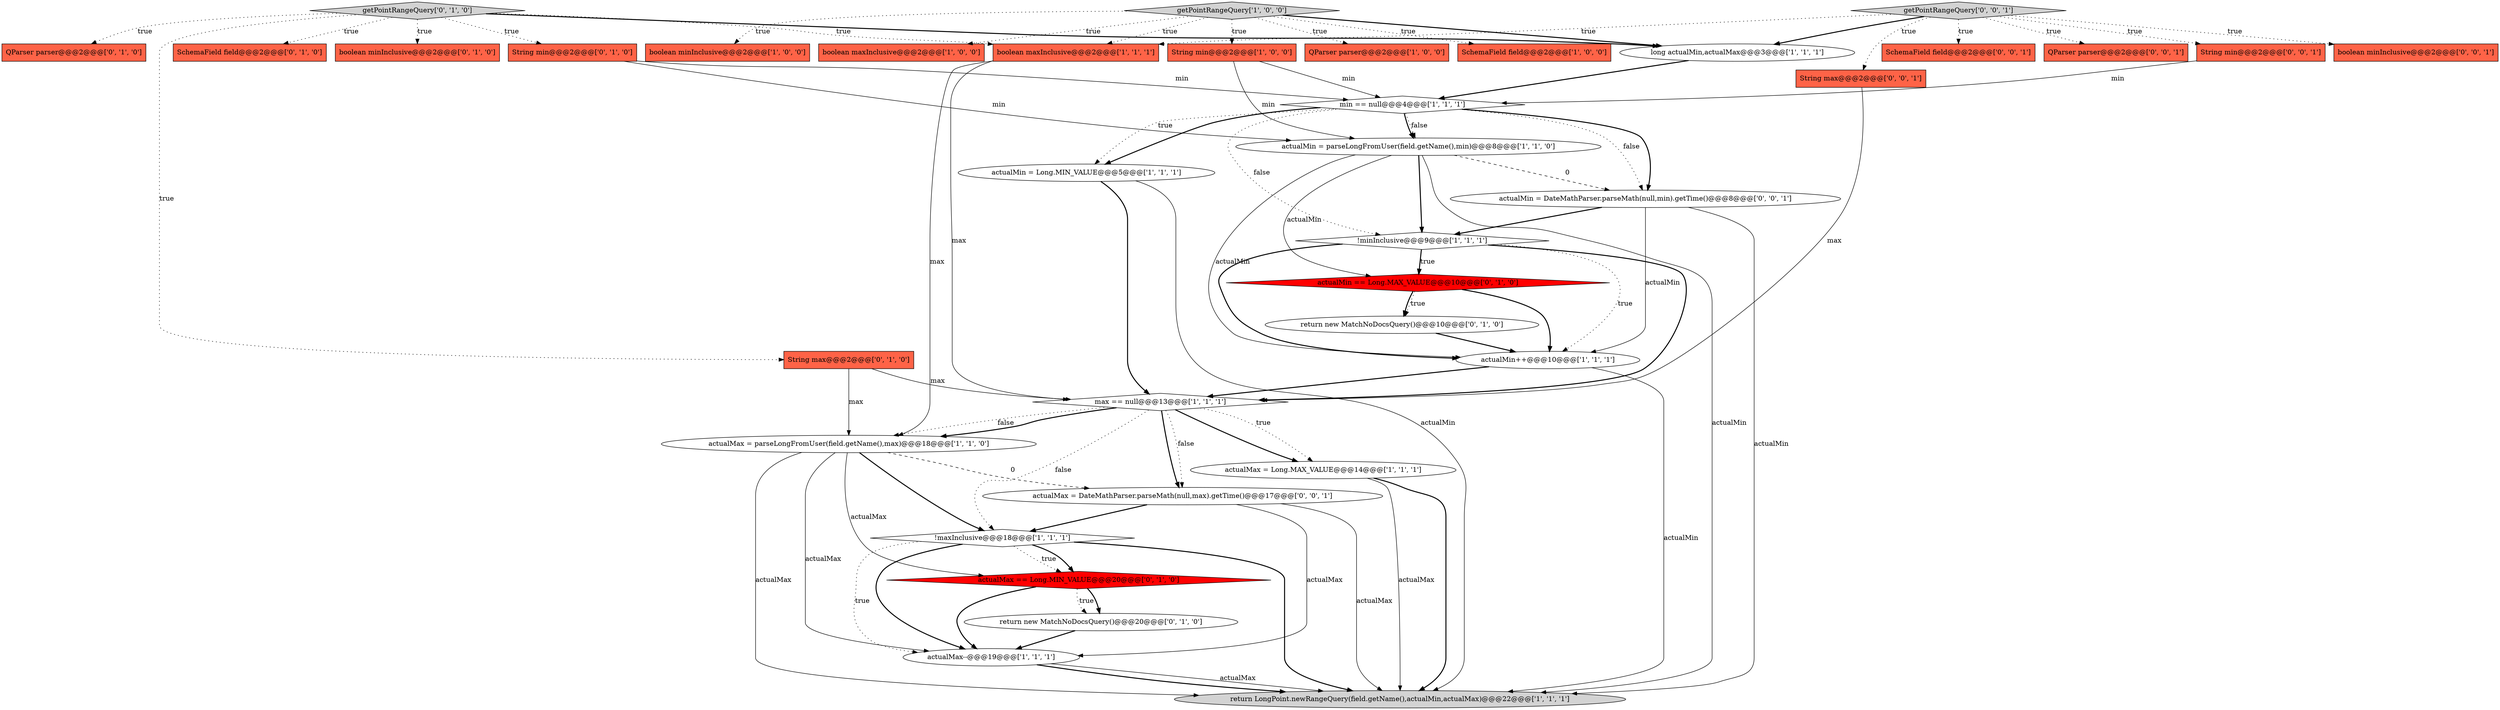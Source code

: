 digraph {
12 [style = filled, label = "actualMin = Long.MIN_VALUE@@@5@@@['1', '1', '1']", fillcolor = white, shape = ellipse image = "AAA0AAABBB1BBB"];
24 [style = filled, label = "getPointRangeQuery['0', '1', '0']", fillcolor = lightgray, shape = diamond image = "AAA0AAABBB2BBB"];
11 [style = filled, label = "min == null@@@4@@@['1', '1', '1']", fillcolor = white, shape = diamond image = "AAA0AAABBB1BBB"];
30 [style = filled, label = "SchemaField field@@@2@@@['0', '0', '1']", fillcolor = tomato, shape = box image = "AAA0AAABBB3BBB"];
20 [style = filled, label = "return new MatchNoDocsQuery()@@@10@@@['0', '1', '0']", fillcolor = white, shape = ellipse image = "AAA0AAABBB2BBB"];
1 [style = filled, label = "boolean minInclusive@@@2@@@['1', '0', '0']", fillcolor = tomato, shape = box image = "AAA0AAABBB1BBB"];
2 [style = filled, label = "boolean maxInclusive@@@2@@@['1', '0', '0']", fillcolor = tomato, shape = box image = "AAA0AAABBB1BBB"];
7 [style = filled, label = "!minInclusive@@@9@@@['1', '1', '1']", fillcolor = white, shape = diamond image = "AAA0AAABBB1BBB"];
32 [style = filled, label = "QParser parser@@@2@@@['0', '0', '1']", fillcolor = tomato, shape = box image = "AAA0AAABBB3BBB"];
19 [style = filled, label = "QParser parser@@@2@@@['0', '1', '0']", fillcolor = tomato, shape = box image = "AAA0AAABBB2BBB"];
15 [style = filled, label = "actualMin++@@@10@@@['1', '1', '1']", fillcolor = white, shape = ellipse image = "AAA0AAABBB1BBB"];
3 [style = filled, label = "actualMin = parseLongFromUser(field.getName(),min)@@@8@@@['1', '1', '0']", fillcolor = white, shape = ellipse image = "AAA0AAABBB1BBB"];
13 [style = filled, label = "max == null@@@13@@@['1', '1', '1']", fillcolor = white, shape = diamond image = "AAA0AAABBB1BBB"];
0 [style = filled, label = "return LongPoint.newRangeQuery(field.getName(),actualMin,actualMax)@@@22@@@['1', '1', '1']", fillcolor = lightgray, shape = ellipse image = "AAA0AAABBB1BBB"];
14 [style = filled, label = "actualMax--@@@19@@@['1', '1', '1']", fillcolor = white, shape = ellipse image = "AAA0AAABBB1BBB"];
21 [style = filled, label = "String min@@@2@@@['0', '1', '0']", fillcolor = tomato, shape = box image = "AAA0AAABBB2BBB"];
27 [style = filled, label = "actualMax == Long.MIN_VALUE@@@20@@@['0', '1', '0']", fillcolor = red, shape = diamond image = "AAA1AAABBB2BBB"];
33 [style = filled, label = "String min@@@2@@@['0', '0', '1']", fillcolor = tomato, shape = box image = "AAA0AAABBB3BBB"];
10 [style = filled, label = "getPointRangeQuery['1', '0', '0']", fillcolor = lightgray, shape = diamond image = "AAA0AAABBB1BBB"];
4 [style = filled, label = "String min@@@2@@@['1', '0', '0']", fillcolor = tomato, shape = box image = "AAA0AAABBB1BBB"];
29 [style = filled, label = "getPointRangeQuery['0', '0', '1']", fillcolor = lightgray, shape = diamond image = "AAA0AAABBB3BBB"];
28 [style = filled, label = "actualMin == Long.MAX_VALUE@@@10@@@['0', '1', '0']", fillcolor = red, shape = diamond image = "AAA1AAABBB2BBB"];
31 [style = filled, label = "boolean minInclusive@@@2@@@['0', '0', '1']", fillcolor = tomato, shape = box image = "AAA0AAABBB3BBB"];
34 [style = filled, label = "actualMin = DateMathParser.parseMath(null,min).getTime()@@@8@@@['0', '0', '1']", fillcolor = white, shape = ellipse image = "AAA0AAABBB3BBB"];
25 [style = filled, label = "String max@@@2@@@['0', '1', '0']", fillcolor = tomato, shape = box image = "AAA0AAABBB2BBB"];
5 [style = filled, label = "long actualMin,actualMax@@@3@@@['1', '1', '1']", fillcolor = white, shape = ellipse image = "AAA0AAABBB1BBB"];
35 [style = filled, label = "String max@@@2@@@['0', '0', '1']", fillcolor = tomato, shape = box image = "AAA0AAABBB3BBB"];
26 [style = filled, label = "SchemaField field@@@2@@@['0', '1', '0']", fillcolor = tomato, shape = box image = "AAA0AAABBB2BBB"];
22 [style = filled, label = "boolean minInclusive@@@2@@@['0', '1', '0']", fillcolor = tomato, shape = box image = "AAA0AAABBB2BBB"];
23 [style = filled, label = "return new MatchNoDocsQuery()@@@20@@@['0', '1', '0']", fillcolor = white, shape = ellipse image = "AAA0AAABBB2BBB"];
9 [style = filled, label = "actualMax = parseLongFromUser(field.getName(),max)@@@18@@@['1', '1', '0']", fillcolor = white, shape = ellipse image = "AAA0AAABBB1BBB"];
16 [style = filled, label = "QParser parser@@@2@@@['1', '0', '0']", fillcolor = tomato, shape = box image = "AAA0AAABBB1BBB"];
36 [style = filled, label = "actualMax = DateMathParser.parseMath(null,max).getTime()@@@17@@@['0', '0', '1']", fillcolor = white, shape = ellipse image = "AAA0AAABBB3BBB"];
6 [style = filled, label = "SchemaField field@@@2@@@['1', '0', '0']", fillcolor = tomato, shape = box image = "AAA0AAABBB1BBB"];
18 [style = filled, label = "!maxInclusive@@@18@@@['1', '1', '1']", fillcolor = white, shape = diamond image = "AAA0AAABBB1BBB"];
17 [style = filled, label = "boolean maxInclusive@@@2@@@['1', '1', '1']", fillcolor = tomato, shape = box image = "AAA0AAABBB1BBB"];
8 [style = filled, label = "actualMax = Long.MAX_VALUE@@@14@@@['1', '1', '1']", fillcolor = white, shape = ellipse image = "AAA0AAABBB1BBB"];
9->36 [style = dashed, label="0"];
29->5 [style = bold, label=""];
35->13 [style = solid, label="max"];
28->20 [style = bold, label=""];
24->25 [style = dotted, label="true"];
36->14 [style = solid, label="actualMax"];
24->17 [style = dotted, label="true"];
11->12 [style = dotted, label="true"];
27->23 [style = dotted, label="true"];
36->0 [style = solid, label="actualMax"];
3->15 [style = solid, label="actualMin"];
17->13 [style = solid, label="max"];
8->0 [style = bold, label=""];
13->9 [style = dotted, label="false"];
15->0 [style = solid, label="actualMin"];
13->36 [style = bold, label=""];
36->18 [style = bold, label=""];
14->0 [style = solid, label="actualMax"];
11->34 [style = dotted, label="false"];
10->1 [style = dotted, label="true"];
10->4 [style = dotted, label="true"];
24->21 [style = dotted, label="true"];
20->15 [style = bold, label=""];
10->16 [style = dotted, label="true"];
18->0 [style = bold, label=""];
10->6 [style = dotted, label="true"];
15->13 [style = bold, label=""];
34->15 [style = solid, label="actualMin"];
9->27 [style = solid, label="actualMax"];
12->0 [style = solid, label="actualMin"];
11->12 [style = bold, label=""];
24->5 [style = bold, label=""];
23->14 [style = bold, label=""];
3->34 [style = dashed, label="0"];
25->9 [style = solid, label="max"];
3->7 [style = bold, label=""];
24->26 [style = dotted, label="true"];
24->22 [style = dotted, label="true"];
34->0 [style = solid, label="actualMin"];
33->11 [style = solid, label="min"];
24->19 [style = dotted, label="true"];
5->11 [style = bold, label=""];
9->0 [style = solid, label="actualMax"];
25->13 [style = solid, label="max"];
29->32 [style = dotted, label="true"];
18->27 [style = dotted, label="true"];
21->11 [style = solid, label="min"];
13->36 [style = dotted, label="false"];
29->17 [style = dotted, label="true"];
27->14 [style = bold, label=""];
28->20 [style = dotted, label="true"];
7->15 [style = dotted, label="true"];
10->17 [style = dotted, label="true"];
12->13 [style = bold, label=""];
9->18 [style = bold, label=""];
10->5 [style = bold, label=""];
7->28 [style = bold, label=""];
11->3 [style = bold, label=""];
13->8 [style = dotted, label="true"];
10->2 [style = dotted, label="true"];
7->15 [style = bold, label=""];
21->3 [style = solid, label="min"];
13->9 [style = bold, label=""];
7->28 [style = dotted, label="true"];
7->13 [style = bold, label=""];
3->0 [style = solid, label="actualMin"];
28->15 [style = bold, label=""];
9->14 [style = solid, label="actualMax"];
17->9 [style = solid, label="max"];
34->7 [style = bold, label=""];
13->18 [style = dotted, label="false"];
4->3 [style = solid, label="min"];
18->14 [style = dotted, label="true"];
11->34 [style = bold, label=""];
8->0 [style = solid, label="actualMax"];
14->0 [style = bold, label=""];
3->28 [style = solid, label="actualMin"];
18->27 [style = bold, label=""];
29->30 [style = dotted, label="true"];
11->3 [style = dotted, label="false"];
27->23 [style = bold, label=""];
29->33 [style = dotted, label="true"];
4->11 [style = solid, label="min"];
13->8 [style = bold, label=""];
18->14 [style = bold, label=""];
29->35 [style = dotted, label="true"];
29->31 [style = dotted, label="true"];
11->7 [style = dotted, label="false"];
}
